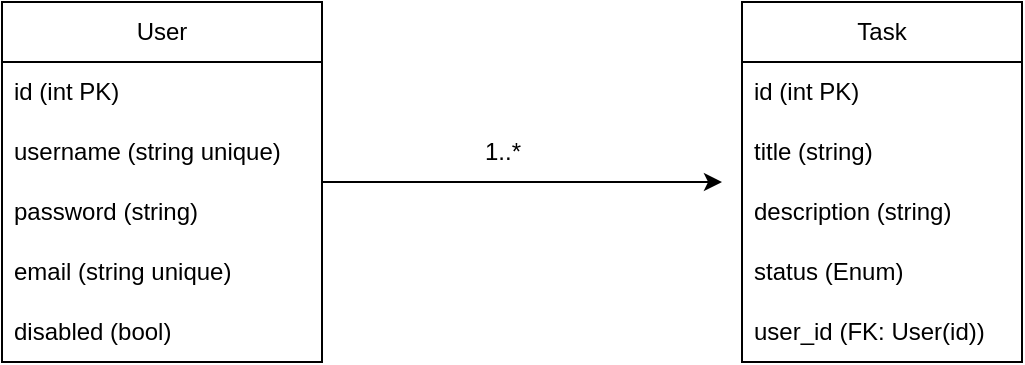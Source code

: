 <mxfile version="24.7.6">
  <diagram name="Page-1" id="RYavVQDGGlUTlwCsuGf3">
    <mxGraphModel dx="1393" dy="866" grid="1" gridSize="10" guides="1" tooltips="1" connect="1" arrows="1" fold="1" page="1" pageScale="1" pageWidth="827" pageHeight="1169" math="0" shadow="0">
      <root>
        <mxCell id="0" />
        <mxCell id="1" parent="0" />
        <mxCell id="6WRB6MQpokU3XU2U75Nk-18" style="edgeStyle=orthogonalEdgeStyle;rounded=0;orthogonalLoop=1;jettySize=auto;html=1;" edge="1" parent="1" source="6WRB6MQpokU3XU2U75Nk-1">
          <mxGeometry relative="1" as="geometry">
            <mxPoint x="440" y="260" as="targetPoint" />
          </mxGeometry>
        </mxCell>
        <mxCell id="6WRB6MQpokU3XU2U75Nk-1" value="User" style="swimlane;fontStyle=0;childLayout=stackLayout;horizontal=1;startSize=30;horizontalStack=0;resizeParent=1;resizeParentMax=0;resizeLast=0;collapsible=1;marginBottom=0;whiteSpace=wrap;html=1;" vertex="1" parent="1">
          <mxGeometry x="80" y="170" width="160" height="180" as="geometry" />
        </mxCell>
        <mxCell id="6WRB6MQpokU3XU2U75Nk-2" value="id (int PK)" style="text;strokeColor=none;fillColor=none;align=left;verticalAlign=middle;spacingLeft=4;spacingRight=4;overflow=hidden;points=[[0,0.5],[1,0.5]];portConstraint=eastwest;rotatable=0;whiteSpace=wrap;html=1;" vertex="1" parent="6WRB6MQpokU3XU2U75Nk-1">
          <mxGeometry y="30" width="160" height="30" as="geometry" />
        </mxCell>
        <mxCell id="6WRB6MQpokU3XU2U75Nk-3" value="username (string unique)" style="text;strokeColor=none;fillColor=none;align=left;verticalAlign=middle;spacingLeft=4;spacingRight=4;overflow=hidden;points=[[0,0.5],[1,0.5]];portConstraint=eastwest;rotatable=0;whiteSpace=wrap;html=1;" vertex="1" parent="6WRB6MQpokU3XU2U75Nk-1">
          <mxGeometry y="60" width="160" height="30" as="geometry" />
        </mxCell>
        <mxCell id="6WRB6MQpokU3XU2U75Nk-9" value="password (string)" style="text;strokeColor=none;fillColor=none;align=left;verticalAlign=middle;spacingLeft=4;spacingRight=4;overflow=hidden;points=[[0,0.5],[1,0.5]];portConstraint=eastwest;rotatable=0;whiteSpace=wrap;html=1;" vertex="1" parent="6WRB6MQpokU3XU2U75Nk-1">
          <mxGeometry y="90" width="160" height="30" as="geometry" />
        </mxCell>
        <mxCell id="6WRB6MQpokU3XU2U75Nk-11" value="email (string unique)" style="text;strokeColor=none;fillColor=none;align=left;verticalAlign=middle;spacingLeft=4;spacingRight=4;overflow=hidden;points=[[0,0.5],[1,0.5]];portConstraint=eastwest;rotatable=0;whiteSpace=wrap;html=1;" vertex="1" parent="6WRB6MQpokU3XU2U75Nk-1">
          <mxGeometry y="120" width="160" height="30" as="geometry" />
        </mxCell>
        <mxCell id="6WRB6MQpokU3XU2U75Nk-12" value="disabled (bool)" style="text;strokeColor=none;fillColor=none;align=left;verticalAlign=middle;spacingLeft=4;spacingRight=4;overflow=hidden;points=[[0,0.5],[1,0.5]];portConstraint=eastwest;rotatable=0;whiteSpace=wrap;html=1;" vertex="1" parent="6WRB6MQpokU3XU2U75Nk-1">
          <mxGeometry y="150" width="160" height="30" as="geometry" />
        </mxCell>
        <mxCell id="6WRB6MQpokU3XU2U75Nk-5" value="Task" style="swimlane;fontStyle=0;childLayout=stackLayout;horizontal=1;startSize=30;horizontalStack=0;resizeParent=1;resizeParentMax=0;resizeLast=0;collapsible=1;marginBottom=0;whiteSpace=wrap;html=1;" vertex="1" parent="1">
          <mxGeometry x="450" y="170" width="140" height="180" as="geometry" />
        </mxCell>
        <mxCell id="6WRB6MQpokU3XU2U75Nk-6" value="id (int PK)" style="text;strokeColor=none;fillColor=none;align=left;verticalAlign=middle;spacingLeft=4;spacingRight=4;overflow=hidden;points=[[0,0.5],[1,0.5]];portConstraint=eastwest;rotatable=0;whiteSpace=wrap;html=1;" vertex="1" parent="6WRB6MQpokU3XU2U75Nk-5">
          <mxGeometry y="30" width="140" height="30" as="geometry" />
        </mxCell>
        <mxCell id="6WRB6MQpokU3XU2U75Nk-7" value="title (string)" style="text;strokeColor=none;fillColor=none;align=left;verticalAlign=middle;spacingLeft=4;spacingRight=4;overflow=hidden;points=[[0,0.5],[1,0.5]];portConstraint=eastwest;rotatable=0;whiteSpace=wrap;html=1;" vertex="1" parent="6WRB6MQpokU3XU2U75Nk-5">
          <mxGeometry y="60" width="140" height="30" as="geometry" />
        </mxCell>
        <mxCell id="6WRB6MQpokU3XU2U75Nk-8" value="description (string)" style="text;strokeColor=none;fillColor=none;align=left;verticalAlign=middle;spacingLeft=4;spacingRight=4;overflow=hidden;points=[[0,0.5],[1,0.5]];portConstraint=eastwest;rotatable=0;whiteSpace=wrap;html=1;" vertex="1" parent="6WRB6MQpokU3XU2U75Nk-5">
          <mxGeometry y="90" width="140" height="30" as="geometry" />
        </mxCell>
        <mxCell id="6WRB6MQpokU3XU2U75Nk-13" value="status (Enum)" style="text;strokeColor=none;fillColor=none;align=left;verticalAlign=middle;spacingLeft=4;spacingRight=4;overflow=hidden;points=[[0,0.5],[1,0.5]];portConstraint=eastwest;rotatable=0;whiteSpace=wrap;html=1;" vertex="1" parent="6WRB6MQpokU3XU2U75Nk-5">
          <mxGeometry y="120" width="140" height="30" as="geometry" />
        </mxCell>
        <mxCell id="6WRB6MQpokU3XU2U75Nk-14" value="user_id (FK: User(id))" style="text;strokeColor=none;fillColor=none;align=left;verticalAlign=middle;spacingLeft=4;spacingRight=4;overflow=hidden;points=[[0,0.5],[1,0.5]];portConstraint=eastwest;rotatable=0;whiteSpace=wrap;html=1;" vertex="1" parent="6WRB6MQpokU3XU2U75Nk-5">
          <mxGeometry y="150" width="140" height="30" as="geometry" />
        </mxCell>
        <mxCell id="6WRB6MQpokU3XU2U75Nk-16" value="1..*" style="text;html=1;align=center;verticalAlign=middle;resizable=0;points=[];autosize=1;strokeColor=none;fillColor=none;" vertex="1" parent="1">
          <mxGeometry x="310" y="230" width="40" height="30" as="geometry" />
        </mxCell>
      </root>
    </mxGraphModel>
  </diagram>
</mxfile>
